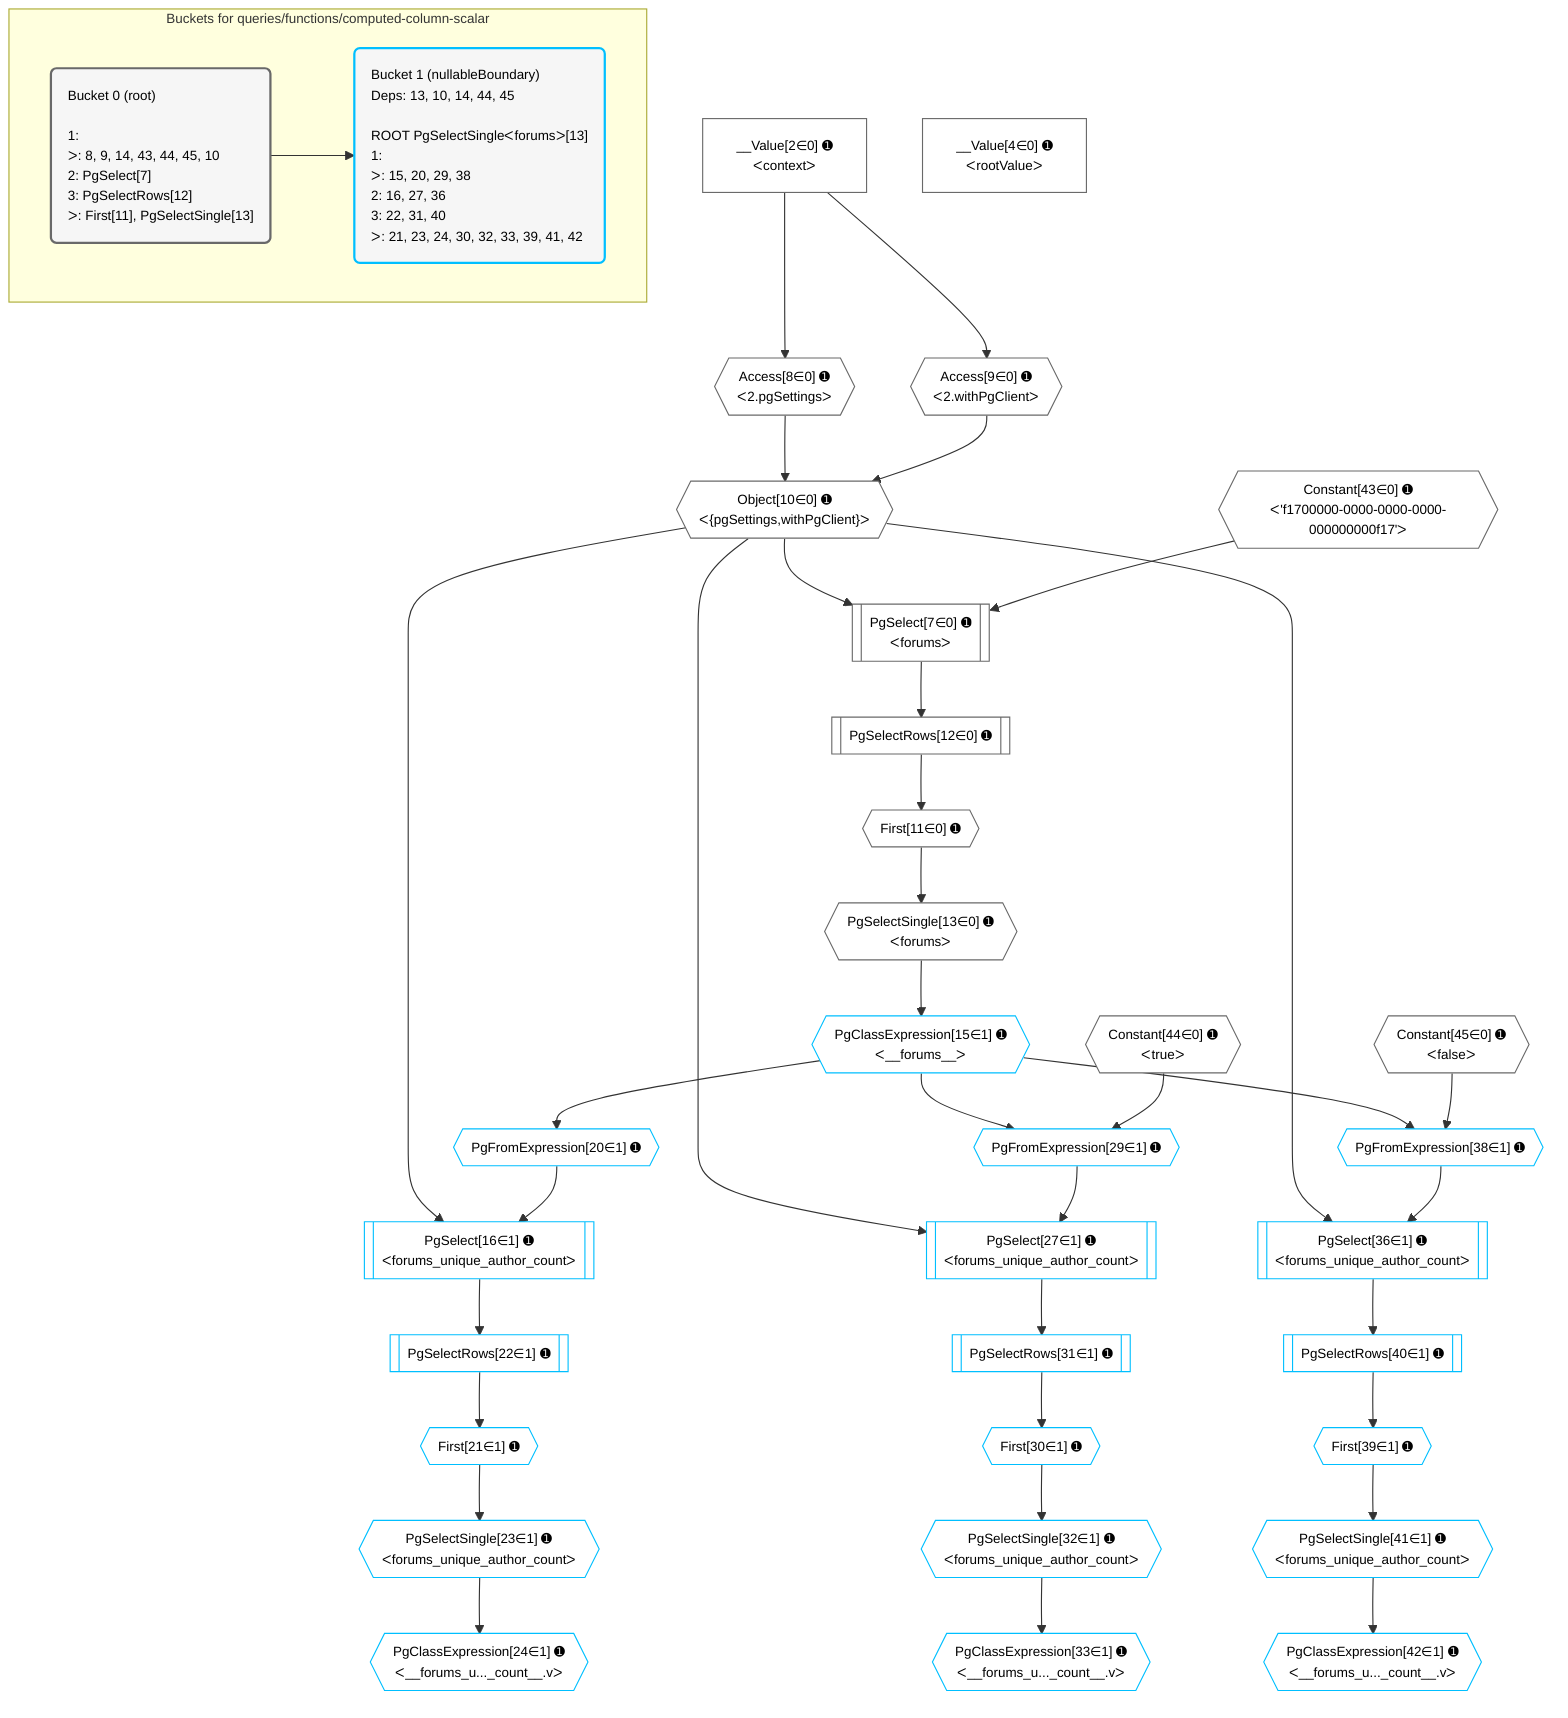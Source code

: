 %%{init: {'themeVariables': { 'fontSize': '12px'}}}%%
graph TD
    classDef path fill:#eee,stroke:#000,color:#000
    classDef plan fill:#fff,stroke-width:1px,color:#000
    classDef itemplan fill:#fff,stroke-width:2px,color:#000
    classDef unbatchedplan fill:#dff,stroke-width:1px,color:#000
    classDef sideeffectplan fill:#fcc,stroke-width:2px,color:#000
    classDef bucket fill:#f6f6f6,color:#000,stroke-width:2px,text-align:left


    %% plan dependencies
    PgSelect7[["PgSelect[7∈0] ➊<br />ᐸforumsᐳ"]]:::plan
    Object10{{"Object[10∈0] ➊<br />ᐸ{pgSettings,withPgClient}ᐳ"}}:::plan
    Constant43{{"Constant[43∈0] ➊<br />ᐸ'f1700000-0000-0000-0000-000000000f17'ᐳ"}}:::plan
    Object10 & Constant43 --> PgSelect7
    Access8{{"Access[8∈0] ➊<br />ᐸ2.pgSettingsᐳ"}}:::plan
    Access9{{"Access[9∈0] ➊<br />ᐸ2.withPgClientᐳ"}}:::plan
    Access8 & Access9 --> Object10
    __Value2["__Value[2∈0] ➊<br />ᐸcontextᐳ"]:::plan
    __Value2 --> Access8
    __Value2 --> Access9
    First11{{"First[11∈0] ➊"}}:::plan
    PgSelectRows12[["PgSelectRows[12∈0] ➊"]]:::plan
    PgSelectRows12 --> First11
    PgSelect7 --> PgSelectRows12
    PgSelectSingle13{{"PgSelectSingle[13∈0] ➊<br />ᐸforumsᐳ"}}:::plan
    First11 --> PgSelectSingle13
    __Value4["__Value[4∈0] ➊<br />ᐸrootValueᐳ"]:::plan
    Constant44{{"Constant[44∈0] ➊<br />ᐸtrueᐳ"}}:::plan
    Constant45{{"Constant[45∈0] ➊<br />ᐸfalseᐳ"}}:::plan
    PgSelect16[["PgSelect[16∈1] ➊<br />ᐸforums_unique_author_countᐳ"]]:::plan
    PgFromExpression20{{"PgFromExpression[20∈1] ➊"}}:::plan
    Object10 & PgFromExpression20 --> PgSelect16
    PgClassExpression15{{"PgClassExpression[15∈1] ➊<br />ᐸ__forums__ᐳ"}}:::plan
    PgClassExpression15 --> PgFromExpression20
    PgSelect27[["PgSelect[27∈1] ➊<br />ᐸforums_unique_author_countᐳ"]]:::plan
    PgFromExpression29{{"PgFromExpression[29∈1] ➊"}}:::plan
    Object10 & PgFromExpression29 --> PgSelect27
    PgClassExpression15 & Constant44 --> PgFromExpression29
    PgSelect36[["PgSelect[36∈1] ➊<br />ᐸforums_unique_author_countᐳ"]]:::plan
    PgFromExpression38{{"PgFromExpression[38∈1] ➊"}}:::plan
    Object10 & PgFromExpression38 --> PgSelect36
    PgClassExpression15 & Constant45 --> PgFromExpression38
    PgSelectSingle13 --> PgClassExpression15
    First21{{"First[21∈1] ➊"}}:::plan
    PgSelectRows22[["PgSelectRows[22∈1] ➊"]]:::plan
    PgSelectRows22 --> First21
    PgSelect16 --> PgSelectRows22
    PgSelectSingle23{{"PgSelectSingle[23∈1] ➊<br />ᐸforums_unique_author_countᐳ"}}:::plan
    First21 --> PgSelectSingle23
    PgClassExpression24{{"PgClassExpression[24∈1] ➊<br />ᐸ__forums_u..._count__.vᐳ"}}:::plan
    PgSelectSingle23 --> PgClassExpression24
    First30{{"First[30∈1] ➊"}}:::plan
    PgSelectRows31[["PgSelectRows[31∈1] ➊"]]:::plan
    PgSelectRows31 --> First30
    PgSelect27 --> PgSelectRows31
    PgSelectSingle32{{"PgSelectSingle[32∈1] ➊<br />ᐸforums_unique_author_countᐳ"}}:::plan
    First30 --> PgSelectSingle32
    PgClassExpression33{{"PgClassExpression[33∈1] ➊<br />ᐸ__forums_u..._count__.vᐳ"}}:::plan
    PgSelectSingle32 --> PgClassExpression33
    First39{{"First[39∈1] ➊"}}:::plan
    PgSelectRows40[["PgSelectRows[40∈1] ➊"]]:::plan
    PgSelectRows40 --> First39
    PgSelect36 --> PgSelectRows40
    PgSelectSingle41{{"PgSelectSingle[41∈1] ➊<br />ᐸforums_unique_author_countᐳ"}}:::plan
    First39 --> PgSelectSingle41
    PgClassExpression42{{"PgClassExpression[42∈1] ➊<br />ᐸ__forums_u..._count__.vᐳ"}}:::plan
    PgSelectSingle41 --> PgClassExpression42

    %% define steps

    subgraph "Buckets for queries/functions/computed-column-scalar"
    Bucket0("Bucket 0 (root)<br /><br />1: <br />ᐳ: 8, 9, 14, 43, 44, 45, 10<br />2: PgSelect[7]<br />3: PgSelectRows[12]<br />ᐳ: First[11], PgSelectSingle[13]"):::bucket
    classDef bucket0 stroke:#696969
    class Bucket0,__Value2,__Value4,PgSelect7,Access8,Access9,Object10,First11,PgSelectRows12,PgSelectSingle13,Constant43,Constant44,Constant45 bucket0
    Bucket1("Bucket 1 (nullableBoundary)<br />Deps: 13, 10, 14, 44, 45<br /><br />ROOT PgSelectSingleᐸforumsᐳ[13]<br />1: <br />ᐳ: 15, 20, 29, 38<br />2: 16, 27, 36<br />3: 22, 31, 40<br />ᐳ: 21, 23, 24, 30, 32, 33, 39, 41, 42"):::bucket
    classDef bucket1 stroke:#00bfff
    class Bucket1,PgClassExpression15,PgSelect16,PgFromExpression20,First21,PgSelectRows22,PgSelectSingle23,PgClassExpression24,PgSelect27,PgFromExpression29,First30,PgSelectRows31,PgSelectSingle32,PgClassExpression33,PgSelect36,PgFromExpression38,First39,PgSelectRows40,PgSelectSingle41,PgClassExpression42 bucket1
    Bucket0 --> Bucket1
    end